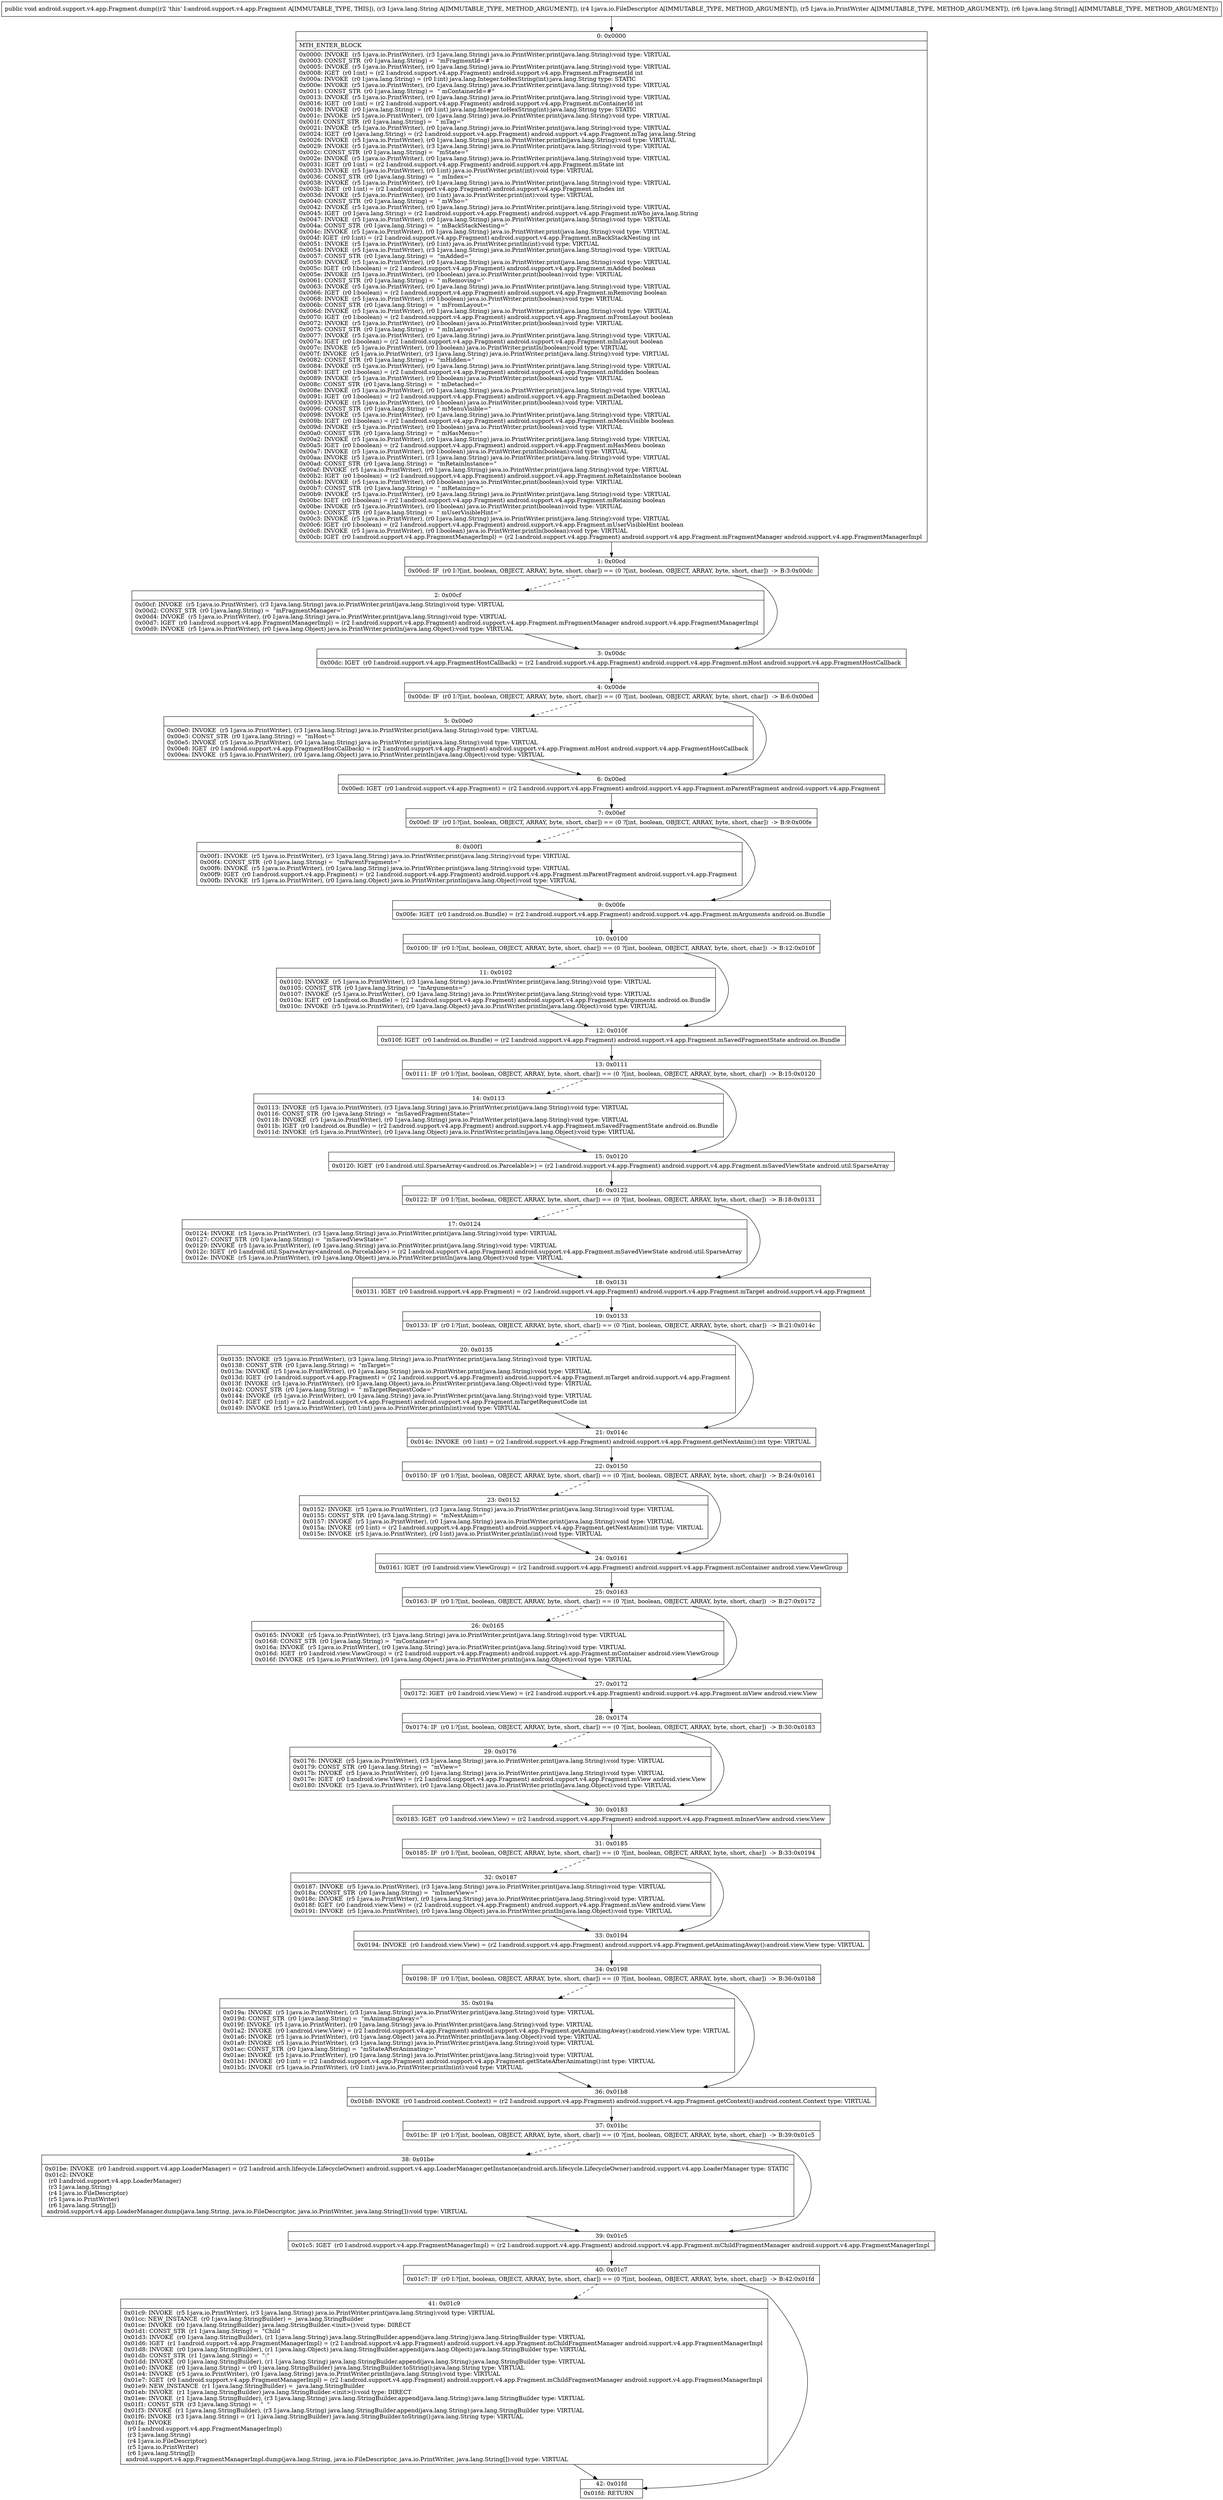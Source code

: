 digraph "CFG forandroid.support.v4.app.Fragment.dump(Ljava\/lang\/String;Ljava\/io\/FileDescriptor;Ljava\/io\/PrintWriter;[Ljava\/lang\/String;)V" {
Node_0 [shape=record,label="{0\:\ 0x0000|MTH_ENTER_BLOCK\l|0x0000: INVOKE  (r5 I:java.io.PrintWriter), (r3 I:java.lang.String) java.io.PrintWriter.print(java.lang.String):void type: VIRTUAL \l0x0003: CONST_STR  (r0 I:java.lang.String) =  \"mFragmentId=#\" \l0x0005: INVOKE  (r5 I:java.io.PrintWriter), (r0 I:java.lang.String) java.io.PrintWriter.print(java.lang.String):void type: VIRTUAL \l0x0008: IGET  (r0 I:int) = (r2 I:android.support.v4.app.Fragment) android.support.v4.app.Fragment.mFragmentId int \l0x000a: INVOKE  (r0 I:java.lang.String) = (r0 I:int) java.lang.Integer.toHexString(int):java.lang.String type: STATIC \l0x000e: INVOKE  (r5 I:java.io.PrintWriter), (r0 I:java.lang.String) java.io.PrintWriter.print(java.lang.String):void type: VIRTUAL \l0x0011: CONST_STR  (r0 I:java.lang.String) =  \" mContainerId=#\" \l0x0013: INVOKE  (r5 I:java.io.PrintWriter), (r0 I:java.lang.String) java.io.PrintWriter.print(java.lang.String):void type: VIRTUAL \l0x0016: IGET  (r0 I:int) = (r2 I:android.support.v4.app.Fragment) android.support.v4.app.Fragment.mContainerId int \l0x0018: INVOKE  (r0 I:java.lang.String) = (r0 I:int) java.lang.Integer.toHexString(int):java.lang.String type: STATIC \l0x001c: INVOKE  (r5 I:java.io.PrintWriter), (r0 I:java.lang.String) java.io.PrintWriter.print(java.lang.String):void type: VIRTUAL \l0x001f: CONST_STR  (r0 I:java.lang.String) =  \" mTag=\" \l0x0021: INVOKE  (r5 I:java.io.PrintWriter), (r0 I:java.lang.String) java.io.PrintWriter.print(java.lang.String):void type: VIRTUAL \l0x0024: IGET  (r0 I:java.lang.String) = (r2 I:android.support.v4.app.Fragment) android.support.v4.app.Fragment.mTag java.lang.String \l0x0026: INVOKE  (r5 I:java.io.PrintWriter), (r0 I:java.lang.String) java.io.PrintWriter.println(java.lang.String):void type: VIRTUAL \l0x0029: INVOKE  (r5 I:java.io.PrintWriter), (r3 I:java.lang.String) java.io.PrintWriter.print(java.lang.String):void type: VIRTUAL \l0x002c: CONST_STR  (r0 I:java.lang.String) =  \"mState=\" \l0x002e: INVOKE  (r5 I:java.io.PrintWriter), (r0 I:java.lang.String) java.io.PrintWriter.print(java.lang.String):void type: VIRTUAL \l0x0031: IGET  (r0 I:int) = (r2 I:android.support.v4.app.Fragment) android.support.v4.app.Fragment.mState int \l0x0033: INVOKE  (r5 I:java.io.PrintWriter), (r0 I:int) java.io.PrintWriter.print(int):void type: VIRTUAL \l0x0036: CONST_STR  (r0 I:java.lang.String) =  \" mIndex=\" \l0x0038: INVOKE  (r5 I:java.io.PrintWriter), (r0 I:java.lang.String) java.io.PrintWriter.print(java.lang.String):void type: VIRTUAL \l0x003b: IGET  (r0 I:int) = (r2 I:android.support.v4.app.Fragment) android.support.v4.app.Fragment.mIndex int \l0x003d: INVOKE  (r5 I:java.io.PrintWriter), (r0 I:int) java.io.PrintWriter.print(int):void type: VIRTUAL \l0x0040: CONST_STR  (r0 I:java.lang.String) =  \" mWho=\" \l0x0042: INVOKE  (r5 I:java.io.PrintWriter), (r0 I:java.lang.String) java.io.PrintWriter.print(java.lang.String):void type: VIRTUAL \l0x0045: IGET  (r0 I:java.lang.String) = (r2 I:android.support.v4.app.Fragment) android.support.v4.app.Fragment.mWho java.lang.String \l0x0047: INVOKE  (r5 I:java.io.PrintWriter), (r0 I:java.lang.String) java.io.PrintWriter.print(java.lang.String):void type: VIRTUAL \l0x004a: CONST_STR  (r0 I:java.lang.String) =  \" mBackStackNesting=\" \l0x004c: INVOKE  (r5 I:java.io.PrintWriter), (r0 I:java.lang.String) java.io.PrintWriter.print(java.lang.String):void type: VIRTUAL \l0x004f: IGET  (r0 I:int) = (r2 I:android.support.v4.app.Fragment) android.support.v4.app.Fragment.mBackStackNesting int \l0x0051: INVOKE  (r5 I:java.io.PrintWriter), (r0 I:int) java.io.PrintWriter.println(int):void type: VIRTUAL \l0x0054: INVOKE  (r5 I:java.io.PrintWriter), (r3 I:java.lang.String) java.io.PrintWriter.print(java.lang.String):void type: VIRTUAL \l0x0057: CONST_STR  (r0 I:java.lang.String) =  \"mAdded=\" \l0x0059: INVOKE  (r5 I:java.io.PrintWriter), (r0 I:java.lang.String) java.io.PrintWriter.print(java.lang.String):void type: VIRTUAL \l0x005c: IGET  (r0 I:boolean) = (r2 I:android.support.v4.app.Fragment) android.support.v4.app.Fragment.mAdded boolean \l0x005e: INVOKE  (r5 I:java.io.PrintWriter), (r0 I:boolean) java.io.PrintWriter.print(boolean):void type: VIRTUAL \l0x0061: CONST_STR  (r0 I:java.lang.String) =  \" mRemoving=\" \l0x0063: INVOKE  (r5 I:java.io.PrintWriter), (r0 I:java.lang.String) java.io.PrintWriter.print(java.lang.String):void type: VIRTUAL \l0x0066: IGET  (r0 I:boolean) = (r2 I:android.support.v4.app.Fragment) android.support.v4.app.Fragment.mRemoving boolean \l0x0068: INVOKE  (r5 I:java.io.PrintWriter), (r0 I:boolean) java.io.PrintWriter.print(boolean):void type: VIRTUAL \l0x006b: CONST_STR  (r0 I:java.lang.String) =  \" mFromLayout=\" \l0x006d: INVOKE  (r5 I:java.io.PrintWriter), (r0 I:java.lang.String) java.io.PrintWriter.print(java.lang.String):void type: VIRTUAL \l0x0070: IGET  (r0 I:boolean) = (r2 I:android.support.v4.app.Fragment) android.support.v4.app.Fragment.mFromLayout boolean \l0x0072: INVOKE  (r5 I:java.io.PrintWriter), (r0 I:boolean) java.io.PrintWriter.print(boolean):void type: VIRTUAL \l0x0075: CONST_STR  (r0 I:java.lang.String) =  \" mInLayout=\" \l0x0077: INVOKE  (r5 I:java.io.PrintWriter), (r0 I:java.lang.String) java.io.PrintWriter.print(java.lang.String):void type: VIRTUAL \l0x007a: IGET  (r0 I:boolean) = (r2 I:android.support.v4.app.Fragment) android.support.v4.app.Fragment.mInLayout boolean \l0x007c: INVOKE  (r5 I:java.io.PrintWriter), (r0 I:boolean) java.io.PrintWriter.println(boolean):void type: VIRTUAL \l0x007f: INVOKE  (r5 I:java.io.PrintWriter), (r3 I:java.lang.String) java.io.PrintWriter.print(java.lang.String):void type: VIRTUAL \l0x0082: CONST_STR  (r0 I:java.lang.String) =  \"mHidden=\" \l0x0084: INVOKE  (r5 I:java.io.PrintWriter), (r0 I:java.lang.String) java.io.PrintWriter.print(java.lang.String):void type: VIRTUAL \l0x0087: IGET  (r0 I:boolean) = (r2 I:android.support.v4.app.Fragment) android.support.v4.app.Fragment.mHidden boolean \l0x0089: INVOKE  (r5 I:java.io.PrintWriter), (r0 I:boolean) java.io.PrintWriter.print(boolean):void type: VIRTUAL \l0x008c: CONST_STR  (r0 I:java.lang.String) =  \" mDetached=\" \l0x008e: INVOKE  (r5 I:java.io.PrintWriter), (r0 I:java.lang.String) java.io.PrintWriter.print(java.lang.String):void type: VIRTUAL \l0x0091: IGET  (r0 I:boolean) = (r2 I:android.support.v4.app.Fragment) android.support.v4.app.Fragment.mDetached boolean \l0x0093: INVOKE  (r5 I:java.io.PrintWriter), (r0 I:boolean) java.io.PrintWriter.print(boolean):void type: VIRTUAL \l0x0096: CONST_STR  (r0 I:java.lang.String) =  \" mMenuVisible=\" \l0x0098: INVOKE  (r5 I:java.io.PrintWriter), (r0 I:java.lang.String) java.io.PrintWriter.print(java.lang.String):void type: VIRTUAL \l0x009b: IGET  (r0 I:boolean) = (r2 I:android.support.v4.app.Fragment) android.support.v4.app.Fragment.mMenuVisible boolean \l0x009d: INVOKE  (r5 I:java.io.PrintWriter), (r0 I:boolean) java.io.PrintWriter.print(boolean):void type: VIRTUAL \l0x00a0: CONST_STR  (r0 I:java.lang.String) =  \" mHasMenu=\" \l0x00a2: INVOKE  (r5 I:java.io.PrintWriter), (r0 I:java.lang.String) java.io.PrintWriter.print(java.lang.String):void type: VIRTUAL \l0x00a5: IGET  (r0 I:boolean) = (r2 I:android.support.v4.app.Fragment) android.support.v4.app.Fragment.mHasMenu boolean \l0x00a7: INVOKE  (r5 I:java.io.PrintWriter), (r0 I:boolean) java.io.PrintWriter.println(boolean):void type: VIRTUAL \l0x00aa: INVOKE  (r5 I:java.io.PrintWriter), (r3 I:java.lang.String) java.io.PrintWriter.print(java.lang.String):void type: VIRTUAL \l0x00ad: CONST_STR  (r0 I:java.lang.String) =  \"mRetainInstance=\" \l0x00af: INVOKE  (r5 I:java.io.PrintWriter), (r0 I:java.lang.String) java.io.PrintWriter.print(java.lang.String):void type: VIRTUAL \l0x00b2: IGET  (r0 I:boolean) = (r2 I:android.support.v4.app.Fragment) android.support.v4.app.Fragment.mRetainInstance boolean \l0x00b4: INVOKE  (r5 I:java.io.PrintWriter), (r0 I:boolean) java.io.PrintWriter.print(boolean):void type: VIRTUAL \l0x00b7: CONST_STR  (r0 I:java.lang.String) =  \" mRetaining=\" \l0x00b9: INVOKE  (r5 I:java.io.PrintWriter), (r0 I:java.lang.String) java.io.PrintWriter.print(java.lang.String):void type: VIRTUAL \l0x00bc: IGET  (r0 I:boolean) = (r2 I:android.support.v4.app.Fragment) android.support.v4.app.Fragment.mRetaining boolean \l0x00be: INVOKE  (r5 I:java.io.PrintWriter), (r0 I:boolean) java.io.PrintWriter.print(boolean):void type: VIRTUAL \l0x00c1: CONST_STR  (r0 I:java.lang.String) =  \" mUserVisibleHint=\" \l0x00c3: INVOKE  (r5 I:java.io.PrintWriter), (r0 I:java.lang.String) java.io.PrintWriter.print(java.lang.String):void type: VIRTUAL \l0x00c6: IGET  (r0 I:boolean) = (r2 I:android.support.v4.app.Fragment) android.support.v4.app.Fragment.mUserVisibleHint boolean \l0x00c8: INVOKE  (r5 I:java.io.PrintWriter), (r0 I:boolean) java.io.PrintWriter.println(boolean):void type: VIRTUAL \l0x00cb: IGET  (r0 I:android.support.v4.app.FragmentManagerImpl) = (r2 I:android.support.v4.app.Fragment) android.support.v4.app.Fragment.mFragmentManager android.support.v4.app.FragmentManagerImpl \l}"];
Node_1 [shape=record,label="{1\:\ 0x00cd|0x00cd: IF  (r0 I:?[int, boolean, OBJECT, ARRAY, byte, short, char]) == (0 ?[int, boolean, OBJECT, ARRAY, byte, short, char])  \-\> B:3:0x00dc \l}"];
Node_2 [shape=record,label="{2\:\ 0x00cf|0x00cf: INVOKE  (r5 I:java.io.PrintWriter), (r3 I:java.lang.String) java.io.PrintWriter.print(java.lang.String):void type: VIRTUAL \l0x00d2: CONST_STR  (r0 I:java.lang.String) =  \"mFragmentManager=\" \l0x00d4: INVOKE  (r5 I:java.io.PrintWriter), (r0 I:java.lang.String) java.io.PrintWriter.print(java.lang.String):void type: VIRTUAL \l0x00d7: IGET  (r0 I:android.support.v4.app.FragmentManagerImpl) = (r2 I:android.support.v4.app.Fragment) android.support.v4.app.Fragment.mFragmentManager android.support.v4.app.FragmentManagerImpl \l0x00d9: INVOKE  (r5 I:java.io.PrintWriter), (r0 I:java.lang.Object) java.io.PrintWriter.println(java.lang.Object):void type: VIRTUAL \l}"];
Node_3 [shape=record,label="{3\:\ 0x00dc|0x00dc: IGET  (r0 I:android.support.v4.app.FragmentHostCallback) = (r2 I:android.support.v4.app.Fragment) android.support.v4.app.Fragment.mHost android.support.v4.app.FragmentHostCallback \l}"];
Node_4 [shape=record,label="{4\:\ 0x00de|0x00de: IF  (r0 I:?[int, boolean, OBJECT, ARRAY, byte, short, char]) == (0 ?[int, boolean, OBJECT, ARRAY, byte, short, char])  \-\> B:6:0x00ed \l}"];
Node_5 [shape=record,label="{5\:\ 0x00e0|0x00e0: INVOKE  (r5 I:java.io.PrintWriter), (r3 I:java.lang.String) java.io.PrintWriter.print(java.lang.String):void type: VIRTUAL \l0x00e3: CONST_STR  (r0 I:java.lang.String) =  \"mHost=\" \l0x00e5: INVOKE  (r5 I:java.io.PrintWriter), (r0 I:java.lang.String) java.io.PrintWriter.print(java.lang.String):void type: VIRTUAL \l0x00e8: IGET  (r0 I:android.support.v4.app.FragmentHostCallback) = (r2 I:android.support.v4.app.Fragment) android.support.v4.app.Fragment.mHost android.support.v4.app.FragmentHostCallback \l0x00ea: INVOKE  (r5 I:java.io.PrintWriter), (r0 I:java.lang.Object) java.io.PrintWriter.println(java.lang.Object):void type: VIRTUAL \l}"];
Node_6 [shape=record,label="{6\:\ 0x00ed|0x00ed: IGET  (r0 I:android.support.v4.app.Fragment) = (r2 I:android.support.v4.app.Fragment) android.support.v4.app.Fragment.mParentFragment android.support.v4.app.Fragment \l}"];
Node_7 [shape=record,label="{7\:\ 0x00ef|0x00ef: IF  (r0 I:?[int, boolean, OBJECT, ARRAY, byte, short, char]) == (0 ?[int, boolean, OBJECT, ARRAY, byte, short, char])  \-\> B:9:0x00fe \l}"];
Node_8 [shape=record,label="{8\:\ 0x00f1|0x00f1: INVOKE  (r5 I:java.io.PrintWriter), (r3 I:java.lang.String) java.io.PrintWriter.print(java.lang.String):void type: VIRTUAL \l0x00f4: CONST_STR  (r0 I:java.lang.String) =  \"mParentFragment=\" \l0x00f6: INVOKE  (r5 I:java.io.PrintWriter), (r0 I:java.lang.String) java.io.PrintWriter.print(java.lang.String):void type: VIRTUAL \l0x00f9: IGET  (r0 I:android.support.v4.app.Fragment) = (r2 I:android.support.v4.app.Fragment) android.support.v4.app.Fragment.mParentFragment android.support.v4.app.Fragment \l0x00fb: INVOKE  (r5 I:java.io.PrintWriter), (r0 I:java.lang.Object) java.io.PrintWriter.println(java.lang.Object):void type: VIRTUAL \l}"];
Node_9 [shape=record,label="{9\:\ 0x00fe|0x00fe: IGET  (r0 I:android.os.Bundle) = (r2 I:android.support.v4.app.Fragment) android.support.v4.app.Fragment.mArguments android.os.Bundle \l}"];
Node_10 [shape=record,label="{10\:\ 0x0100|0x0100: IF  (r0 I:?[int, boolean, OBJECT, ARRAY, byte, short, char]) == (0 ?[int, boolean, OBJECT, ARRAY, byte, short, char])  \-\> B:12:0x010f \l}"];
Node_11 [shape=record,label="{11\:\ 0x0102|0x0102: INVOKE  (r5 I:java.io.PrintWriter), (r3 I:java.lang.String) java.io.PrintWriter.print(java.lang.String):void type: VIRTUAL \l0x0105: CONST_STR  (r0 I:java.lang.String) =  \"mArguments=\" \l0x0107: INVOKE  (r5 I:java.io.PrintWriter), (r0 I:java.lang.String) java.io.PrintWriter.print(java.lang.String):void type: VIRTUAL \l0x010a: IGET  (r0 I:android.os.Bundle) = (r2 I:android.support.v4.app.Fragment) android.support.v4.app.Fragment.mArguments android.os.Bundle \l0x010c: INVOKE  (r5 I:java.io.PrintWriter), (r0 I:java.lang.Object) java.io.PrintWriter.println(java.lang.Object):void type: VIRTUAL \l}"];
Node_12 [shape=record,label="{12\:\ 0x010f|0x010f: IGET  (r0 I:android.os.Bundle) = (r2 I:android.support.v4.app.Fragment) android.support.v4.app.Fragment.mSavedFragmentState android.os.Bundle \l}"];
Node_13 [shape=record,label="{13\:\ 0x0111|0x0111: IF  (r0 I:?[int, boolean, OBJECT, ARRAY, byte, short, char]) == (0 ?[int, boolean, OBJECT, ARRAY, byte, short, char])  \-\> B:15:0x0120 \l}"];
Node_14 [shape=record,label="{14\:\ 0x0113|0x0113: INVOKE  (r5 I:java.io.PrintWriter), (r3 I:java.lang.String) java.io.PrintWriter.print(java.lang.String):void type: VIRTUAL \l0x0116: CONST_STR  (r0 I:java.lang.String) =  \"mSavedFragmentState=\" \l0x0118: INVOKE  (r5 I:java.io.PrintWriter), (r0 I:java.lang.String) java.io.PrintWriter.print(java.lang.String):void type: VIRTUAL \l0x011b: IGET  (r0 I:android.os.Bundle) = (r2 I:android.support.v4.app.Fragment) android.support.v4.app.Fragment.mSavedFragmentState android.os.Bundle \l0x011d: INVOKE  (r5 I:java.io.PrintWriter), (r0 I:java.lang.Object) java.io.PrintWriter.println(java.lang.Object):void type: VIRTUAL \l}"];
Node_15 [shape=record,label="{15\:\ 0x0120|0x0120: IGET  (r0 I:android.util.SparseArray\<android.os.Parcelable\>) = (r2 I:android.support.v4.app.Fragment) android.support.v4.app.Fragment.mSavedViewState android.util.SparseArray \l}"];
Node_16 [shape=record,label="{16\:\ 0x0122|0x0122: IF  (r0 I:?[int, boolean, OBJECT, ARRAY, byte, short, char]) == (0 ?[int, boolean, OBJECT, ARRAY, byte, short, char])  \-\> B:18:0x0131 \l}"];
Node_17 [shape=record,label="{17\:\ 0x0124|0x0124: INVOKE  (r5 I:java.io.PrintWriter), (r3 I:java.lang.String) java.io.PrintWriter.print(java.lang.String):void type: VIRTUAL \l0x0127: CONST_STR  (r0 I:java.lang.String) =  \"mSavedViewState=\" \l0x0129: INVOKE  (r5 I:java.io.PrintWriter), (r0 I:java.lang.String) java.io.PrintWriter.print(java.lang.String):void type: VIRTUAL \l0x012c: IGET  (r0 I:android.util.SparseArray\<android.os.Parcelable\>) = (r2 I:android.support.v4.app.Fragment) android.support.v4.app.Fragment.mSavedViewState android.util.SparseArray \l0x012e: INVOKE  (r5 I:java.io.PrintWriter), (r0 I:java.lang.Object) java.io.PrintWriter.println(java.lang.Object):void type: VIRTUAL \l}"];
Node_18 [shape=record,label="{18\:\ 0x0131|0x0131: IGET  (r0 I:android.support.v4.app.Fragment) = (r2 I:android.support.v4.app.Fragment) android.support.v4.app.Fragment.mTarget android.support.v4.app.Fragment \l}"];
Node_19 [shape=record,label="{19\:\ 0x0133|0x0133: IF  (r0 I:?[int, boolean, OBJECT, ARRAY, byte, short, char]) == (0 ?[int, boolean, OBJECT, ARRAY, byte, short, char])  \-\> B:21:0x014c \l}"];
Node_20 [shape=record,label="{20\:\ 0x0135|0x0135: INVOKE  (r5 I:java.io.PrintWriter), (r3 I:java.lang.String) java.io.PrintWriter.print(java.lang.String):void type: VIRTUAL \l0x0138: CONST_STR  (r0 I:java.lang.String) =  \"mTarget=\" \l0x013a: INVOKE  (r5 I:java.io.PrintWriter), (r0 I:java.lang.String) java.io.PrintWriter.print(java.lang.String):void type: VIRTUAL \l0x013d: IGET  (r0 I:android.support.v4.app.Fragment) = (r2 I:android.support.v4.app.Fragment) android.support.v4.app.Fragment.mTarget android.support.v4.app.Fragment \l0x013f: INVOKE  (r5 I:java.io.PrintWriter), (r0 I:java.lang.Object) java.io.PrintWriter.print(java.lang.Object):void type: VIRTUAL \l0x0142: CONST_STR  (r0 I:java.lang.String) =  \" mTargetRequestCode=\" \l0x0144: INVOKE  (r5 I:java.io.PrintWriter), (r0 I:java.lang.String) java.io.PrintWriter.print(java.lang.String):void type: VIRTUAL \l0x0147: IGET  (r0 I:int) = (r2 I:android.support.v4.app.Fragment) android.support.v4.app.Fragment.mTargetRequestCode int \l0x0149: INVOKE  (r5 I:java.io.PrintWriter), (r0 I:int) java.io.PrintWriter.println(int):void type: VIRTUAL \l}"];
Node_21 [shape=record,label="{21\:\ 0x014c|0x014c: INVOKE  (r0 I:int) = (r2 I:android.support.v4.app.Fragment) android.support.v4.app.Fragment.getNextAnim():int type: VIRTUAL \l}"];
Node_22 [shape=record,label="{22\:\ 0x0150|0x0150: IF  (r0 I:?[int, boolean, OBJECT, ARRAY, byte, short, char]) == (0 ?[int, boolean, OBJECT, ARRAY, byte, short, char])  \-\> B:24:0x0161 \l}"];
Node_23 [shape=record,label="{23\:\ 0x0152|0x0152: INVOKE  (r5 I:java.io.PrintWriter), (r3 I:java.lang.String) java.io.PrintWriter.print(java.lang.String):void type: VIRTUAL \l0x0155: CONST_STR  (r0 I:java.lang.String) =  \"mNextAnim=\" \l0x0157: INVOKE  (r5 I:java.io.PrintWriter), (r0 I:java.lang.String) java.io.PrintWriter.print(java.lang.String):void type: VIRTUAL \l0x015a: INVOKE  (r0 I:int) = (r2 I:android.support.v4.app.Fragment) android.support.v4.app.Fragment.getNextAnim():int type: VIRTUAL \l0x015e: INVOKE  (r5 I:java.io.PrintWriter), (r0 I:int) java.io.PrintWriter.println(int):void type: VIRTUAL \l}"];
Node_24 [shape=record,label="{24\:\ 0x0161|0x0161: IGET  (r0 I:android.view.ViewGroup) = (r2 I:android.support.v4.app.Fragment) android.support.v4.app.Fragment.mContainer android.view.ViewGroup \l}"];
Node_25 [shape=record,label="{25\:\ 0x0163|0x0163: IF  (r0 I:?[int, boolean, OBJECT, ARRAY, byte, short, char]) == (0 ?[int, boolean, OBJECT, ARRAY, byte, short, char])  \-\> B:27:0x0172 \l}"];
Node_26 [shape=record,label="{26\:\ 0x0165|0x0165: INVOKE  (r5 I:java.io.PrintWriter), (r3 I:java.lang.String) java.io.PrintWriter.print(java.lang.String):void type: VIRTUAL \l0x0168: CONST_STR  (r0 I:java.lang.String) =  \"mContainer=\" \l0x016a: INVOKE  (r5 I:java.io.PrintWriter), (r0 I:java.lang.String) java.io.PrintWriter.print(java.lang.String):void type: VIRTUAL \l0x016d: IGET  (r0 I:android.view.ViewGroup) = (r2 I:android.support.v4.app.Fragment) android.support.v4.app.Fragment.mContainer android.view.ViewGroup \l0x016f: INVOKE  (r5 I:java.io.PrintWriter), (r0 I:java.lang.Object) java.io.PrintWriter.println(java.lang.Object):void type: VIRTUAL \l}"];
Node_27 [shape=record,label="{27\:\ 0x0172|0x0172: IGET  (r0 I:android.view.View) = (r2 I:android.support.v4.app.Fragment) android.support.v4.app.Fragment.mView android.view.View \l}"];
Node_28 [shape=record,label="{28\:\ 0x0174|0x0174: IF  (r0 I:?[int, boolean, OBJECT, ARRAY, byte, short, char]) == (0 ?[int, boolean, OBJECT, ARRAY, byte, short, char])  \-\> B:30:0x0183 \l}"];
Node_29 [shape=record,label="{29\:\ 0x0176|0x0176: INVOKE  (r5 I:java.io.PrintWriter), (r3 I:java.lang.String) java.io.PrintWriter.print(java.lang.String):void type: VIRTUAL \l0x0179: CONST_STR  (r0 I:java.lang.String) =  \"mView=\" \l0x017b: INVOKE  (r5 I:java.io.PrintWriter), (r0 I:java.lang.String) java.io.PrintWriter.print(java.lang.String):void type: VIRTUAL \l0x017e: IGET  (r0 I:android.view.View) = (r2 I:android.support.v4.app.Fragment) android.support.v4.app.Fragment.mView android.view.View \l0x0180: INVOKE  (r5 I:java.io.PrintWriter), (r0 I:java.lang.Object) java.io.PrintWriter.println(java.lang.Object):void type: VIRTUAL \l}"];
Node_30 [shape=record,label="{30\:\ 0x0183|0x0183: IGET  (r0 I:android.view.View) = (r2 I:android.support.v4.app.Fragment) android.support.v4.app.Fragment.mInnerView android.view.View \l}"];
Node_31 [shape=record,label="{31\:\ 0x0185|0x0185: IF  (r0 I:?[int, boolean, OBJECT, ARRAY, byte, short, char]) == (0 ?[int, boolean, OBJECT, ARRAY, byte, short, char])  \-\> B:33:0x0194 \l}"];
Node_32 [shape=record,label="{32\:\ 0x0187|0x0187: INVOKE  (r5 I:java.io.PrintWriter), (r3 I:java.lang.String) java.io.PrintWriter.print(java.lang.String):void type: VIRTUAL \l0x018a: CONST_STR  (r0 I:java.lang.String) =  \"mInnerView=\" \l0x018c: INVOKE  (r5 I:java.io.PrintWriter), (r0 I:java.lang.String) java.io.PrintWriter.print(java.lang.String):void type: VIRTUAL \l0x018f: IGET  (r0 I:android.view.View) = (r2 I:android.support.v4.app.Fragment) android.support.v4.app.Fragment.mView android.view.View \l0x0191: INVOKE  (r5 I:java.io.PrintWriter), (r0 I:java.lang.Object) java.io.PrintWriter.println(java.lang.Object):void type: VIRTUAL \l}"];
Node_33 [shape=record,label="{33\:\ 0x0194|0x0194: INVOKE  (r0 I:android.view.View) = (r2 I:android.support.v4.app.Fragment) android.support.v4.app.Fragment.getAnimatingAway():android.view.View type: VIRTUAL \l}"];
Node_34 [shape=record,label="{34\:\ 0x0198|0x0198: IF  (r0 I:?[int, boolean, OBJECT, ARRAY, byte, short, char]) == (0 ?[int, boolean, OBJECT, ARRAY, byte, short, char])  \-\> B:36:0x01b8 \l}"];
Node_35 [shape=record,label="{35\:\ 0x019a|0x019a: INVOKE  (r5 I:java.io.PrintWriter), (r3 I:java.lang.String) java.io.PrintWriter.print(java.lang.String):void type: VIRTUAL \l0x019d: CONST_STR  (r0 I:java.lang.String) =  \"mAnimatingAway=\" \l0x019f: INVOKE  (r5 I:java.io.PrintWriter), (r0 I:java.lang.String) java.io.PrintWriter.print(java.lang.String):void type: VIRTUAL \l0x01a2: INVOKE  (r0 I:android.view.View) = (r2 I:android.support.v4.app.Fragment) android.support.v4.app.Fragment.getAnimatingAway():android.view.View type: VIRTUAL \l0x01a6: INVOKE  (r5 I:java.io.PrintWriter), (r0 I:java.lang.Object) java.io.PrintWriter.println(java.lang.Object):void type: VIRTUAL \l0x01a9: INVOKE  (r5 I:java.io.PrintWriter), (r3 I:java.lang.String) java.io.PrintWriter.print(java.lang.String):void type: VIRTUAL \l0x01ac: CONST_STR  (r0 I:java.lang.String) =  \"mStateAfterAnimating=\" \l0x01ae: INVOKE  (r5 I:java.io.PrintWriter), (r0 I:java.lang.String) java.io.PrintWriter.print(java.lang.String):void type: VIRTUAL \l0x01b1: INVOKE  (r0 I:int) = (r2 I:android.support.v4.app.Fragment) android.support.v4.app.Fragment.getStateAfterAnimating():int type: VIRTUAL \l0x01b5: INVOKE  (r5 I:java.io.PrintWriter), (r0 I:int) java.io.PrintWriter.println(int):void type: VIRTUAL \l}"];
Node_36 [shape=record,label="{36\:\ 0x01b8|0x01b8: INVOKE  (r0 I:android.content.Context) = (r2 I:android.support.v4.app.Fragment) android.support.v4.app.Fragment.getContext():android.content.Context type: VIRTUAL \l}"];
Node_37 [shape=record,label="{37\:\ 0x01bc|0x01bc: IF  (r0 I:?[int, boolean, OBJECT, ARRAY, byte, short, char]) == (0 ?[int, boolean, OBJECT, ARRAY, byte, short, char])  \-\> B:39:0x01c5 \l}"];
Node_38 [shape=record,label="{38\:\ 0x01be|0x01be: INVOKE  (r0 I:android.support.v4.app.LoaderManager) = (r2 I:android.arch.lifecycle.LifecycleOwner) android.support.v4.app.LoaderManager.getInstance(android.arch.lifecycle.LifecycleOwner):android.support.v4.app.LoaderManager type: STATIC \l0x01c2: INVOKE  \l  (r0 I:android.support.v4.app.LoaderManager)\l  (r3 I:java.lang.String)\l  (r4 I:java.io.FileDescriptor)\l  (r5 I:java.io.PrintWriter)\l  (r6 I:java.lang.String[])\l android.support.v4.app.LoaderManager.dump(java.lang.String, java.io.FileDescriptor, java.io.PrintWriter, java.lang.String[]):void type: VIRTUAL \l}"];
Node_39 [shape=record,label="{39\:\ 0x01c5|0x01c5: IGET  (r0 I:android.support.v4.app.FragmentManagerImpl) = (r2 I:android.support.v4.app.Fragment) android.support.v4.app.Fragment.mChildFragmentManager android.support.v4.app.FragmentManagerImpl \l}"];
Node_40 [shape=record,label="{40\:\ 0x01c7|0x01c7: IF  (r0 I:?[int, boolean, OBJECT, ARRAY, byte, short, char]) == (0 ?[int, boolean, OBJECT, ARRAY, byte, short, char])  \-\> B:42:0x01fd \l}"];
Node_41 [shape=record,label="{41\:\ 0x01c9|0x01c9: INVOKE  (r5 I:java.io.PrintWriter), (r3 I:java.lang.String) java.io.PrintWriter.print(java.lang.String):void type: VIRTUAL \l0x01cc: NEW_INSTANCE  (r0 I:java.lang.StringBuilder) =  java.lang.StringBuilder \l0x01ce: INVOKE  (r0 I:java.lang.StringBuilder) java.lang.StringBuilder.\<init\>():void type: DIRECT \l0x01d1: CONST_STR  (r1 I:java.lang.String) =  \"Child \" \l0x01d3: INVOKE  (r0 I:java.lang.StringBuilder), (r1 I:java.lang.String) java.lang.StringBuilder.append(java.lang.String):java.lang.StringBuilder type: VIRTUAL \l0x01d6: IGET  (r1 I:android.support.v4.app.FragmentManagerImpl) = (r2 I:android.support.v4.app.Fragment) android.support.v4.app.Fragment.mChildFragmentManager android.support.v4.app.FragmentManagerImpl \l0x01d8: INVOKE  (r0 I:java.lang.StringBuilder), (r1 I:java.lang.Object) java.lang.StringBuilder.append(java.lang.Object):java.lang.StringBuilder type: VIRTUAL \l0x01db: CONST_STR  (r1 I:java.lang.String) =  \":\" \l0x01dd: INVOKE  (r0 I:java.lang.StringBuilder), (r1 I:java.lang.String) java.lang.StringBuilder.append(java.lang.String):java.lang.StringBuilder type: VIRTUAL \l0x01e0: INVOKE  (r0 I:java.lang.String) = (r0 I:java.lang.StringBuilder) java.lang.StringBuilder.toString():java.lang.String type: VIRTUAL \l0x01e4: INVOKE  (r5 I:java.io.PrintWriter), (r0 I:java.lang.String) java.io.PrintWriter.println(java.lang.String):void type: VIRTUAL \l0x01e7: IGET  (r0 I:android.support.v4.app.FragmentManagerImpl) = (r2 I:android.support.v4.app.Fragment) android.support.v4.app.Fragment.mChildFragmentManager android.support.v4.app.FragmentManagerImpl \l0x01e9: NEW_INSTANCE  (r1 I:java.lang.StringBuilder) =  java.lang.StringBuilder \l0x01eb: INVOKE  (r1 I:java.lang.StringBuilder) java.lang.StringBuilder.\<init\>():void type: DIRECT \l0x01ee: INVOKE  (r1 I:java.lang.StringBuilder), (r3 I:java.lang.String) java.lang.StringBuilder.append(java.lang.String):java.lang.StringBuilder type: VIRTUAL \l0x01f1: CONST_STR  (r3 I:java.lang.String) =  \"  \" \l0x01f3: INVOKE  (r1 I:java.lang.StringBuilder), (r3 I:java.lang.String) java.lang.StringBuilder.append(java.lang.String):java.lang.StringBuilder type: VIRTUAL \l0x01f6: INVOKE  (r3 I:java.lang.String) = (r1 I:java.lang.StringBuilder) java.lang.StringBuilder.toString():java.lang.String type: VIRTUAL \l0x01fa: INVOKE  \l  (r0 I:android.support.v4.app.FragmentManagerImpl)\l  (r3 I:java.lang.String)\l  (r4 I:java.io.FileDescriptor)\l  (r5 I:java.io.PrintWriter)\l  (r6 I:java.lang.String[])\l android.support.v4.app.FragmentManagerImpl.dump(java.lang.String, java.io.FileDescriptor, java.io.PrintWriter, java.lang.String[]):void type: VIRTUAL \l}"];
Node_42 [shape=record,label="{42\:\ 0x01fd|0x01fd: RETURN   \l}"];
MethodNode[shape=record,label="{public void android.support.v4.app.Fragment.dump((r2 'this' I:android.support.v4.app.Fragment A[IMMUTABLE_TYPE, THIS]), (r3 I:java.lang.String A[IMMUTABLE_TYPE, METHOD_ARGUMENT]), (r4 I:java.io.FileDescriptor A[IMMUTABLE_TYPE, METHOD_ARGUMENT]), (r5 I:java.io.PrintWriter A[IMMUTABLE_TYPE, METHOD_ARGUMENT]), (r6 I:java.lang.String[] A[IMMUTABLE_TYPE, METHOD_ARGUMENT])) }"];
MethodNode -> Node_0;
Node_0 -> Node_1;
Node_1 -> Node_2[style=dashed];
Node_1 -> Node_3;
Node_2 -> Node_3;
Node_3 -> Node_4;
Node_4 -> Node_5[style=dashed];
Node_4 -> Node_6;
Node_5 -> Node_6;
Node_6 -> Node_7;
Node_7 -> Node_8[style=dashed];
Node_7 -> Node_9;
Node_8 -> Node_9;
Node_9 -> Node_10;
Node_10 -> Node_11[style=dashed];
Node_10 -> Node_12;
Node_11 -> Node_12;
Node_12 -> Node_13;
Node_13 -> Node_14[style=dashed];
Node_13 -> Node_15;
Node_14 -> Node_15;
Node_15 -> Node_16;
Node_16 -> Node_17[style=dashed];
Node_16 -> Node_18;
Node_17 -> Node_18;
Node_18 -> Node_19;
Node_19 -> Node_20[style=dashed];
Node_19 -> Node_21;
Node_20 -> Node_21;
Node_21 -> Node_22;
Node_22 -> Node_23[style=dashed];
Node_22 -> Node_24;
Node_23 -> Node_24;
Node_24 -> Node_25;
Node_25 -> Node_26[style=dashed];
Node_25 -> Node_27;
Node_26 -> Node_27;
Node_27 -> Node_28;
Node_28 -> Node_29[style=dashed];
Node_28 -> Node_30;
Node_29 -> Node_30;
Node_30 -> Node_31;
Node_31 -> Node_32[style=dashed];
Node_31 -> Node_33;
Node_32 -> Node_33;
Node_33 -> Node_34;
Node_34 -> Node_35[style=dashed];
Node_34 -> Node_36;
Node_35 -> Node_36;
Node_36 -> Node_37;
Node_37 -> Node_38[style=dashed];
Node_37 -> Node_39;
Node_38 -> Node_39;
Node_39 -> Node_40;
Node_40 -> Node_41[style=dashed];
Node_40 -> Node_42;
Node_41 -> Node_42;
}

